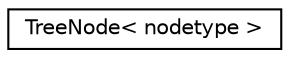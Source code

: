 digraph "Graphical Class Hierarchy"
{
 // LATEX_PDF_SIZE
  edge [fontname="Helvetica",fontsize="10",labelfontname="Helvetica",labelfontsize="10"];
  node [fontname="Helvetica",fontsize="10",shape=record];
  rankdir="LR";
  Node0 [label="TreeNode\< nodetype \>",height=0.2,width=0.4,color="black", fillcolor="white", style="filled",URL="$classTreeNode.html",tooltip=" "];
}
